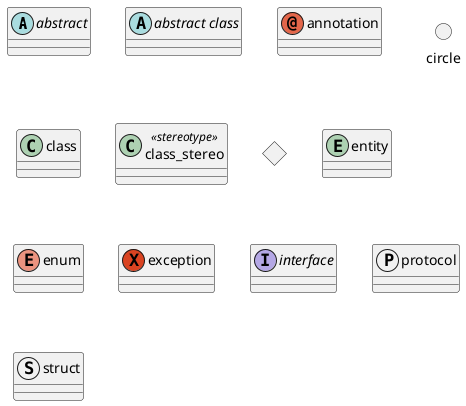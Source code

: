 @startuml
abstract        abstract
abstract class  "abstract class"
annotation      annotation
circle          circle
class           class
class           class_stereo  <<stereotype>>
diamond         diamond
entity          entity
enum            enum
exception       exception
interface       interface
protocol        protocol
struct          struct
@enduml


@startuml
abstract MapSite
class C2
class C3
C1 -- C2

remove @unlinked
@enduml